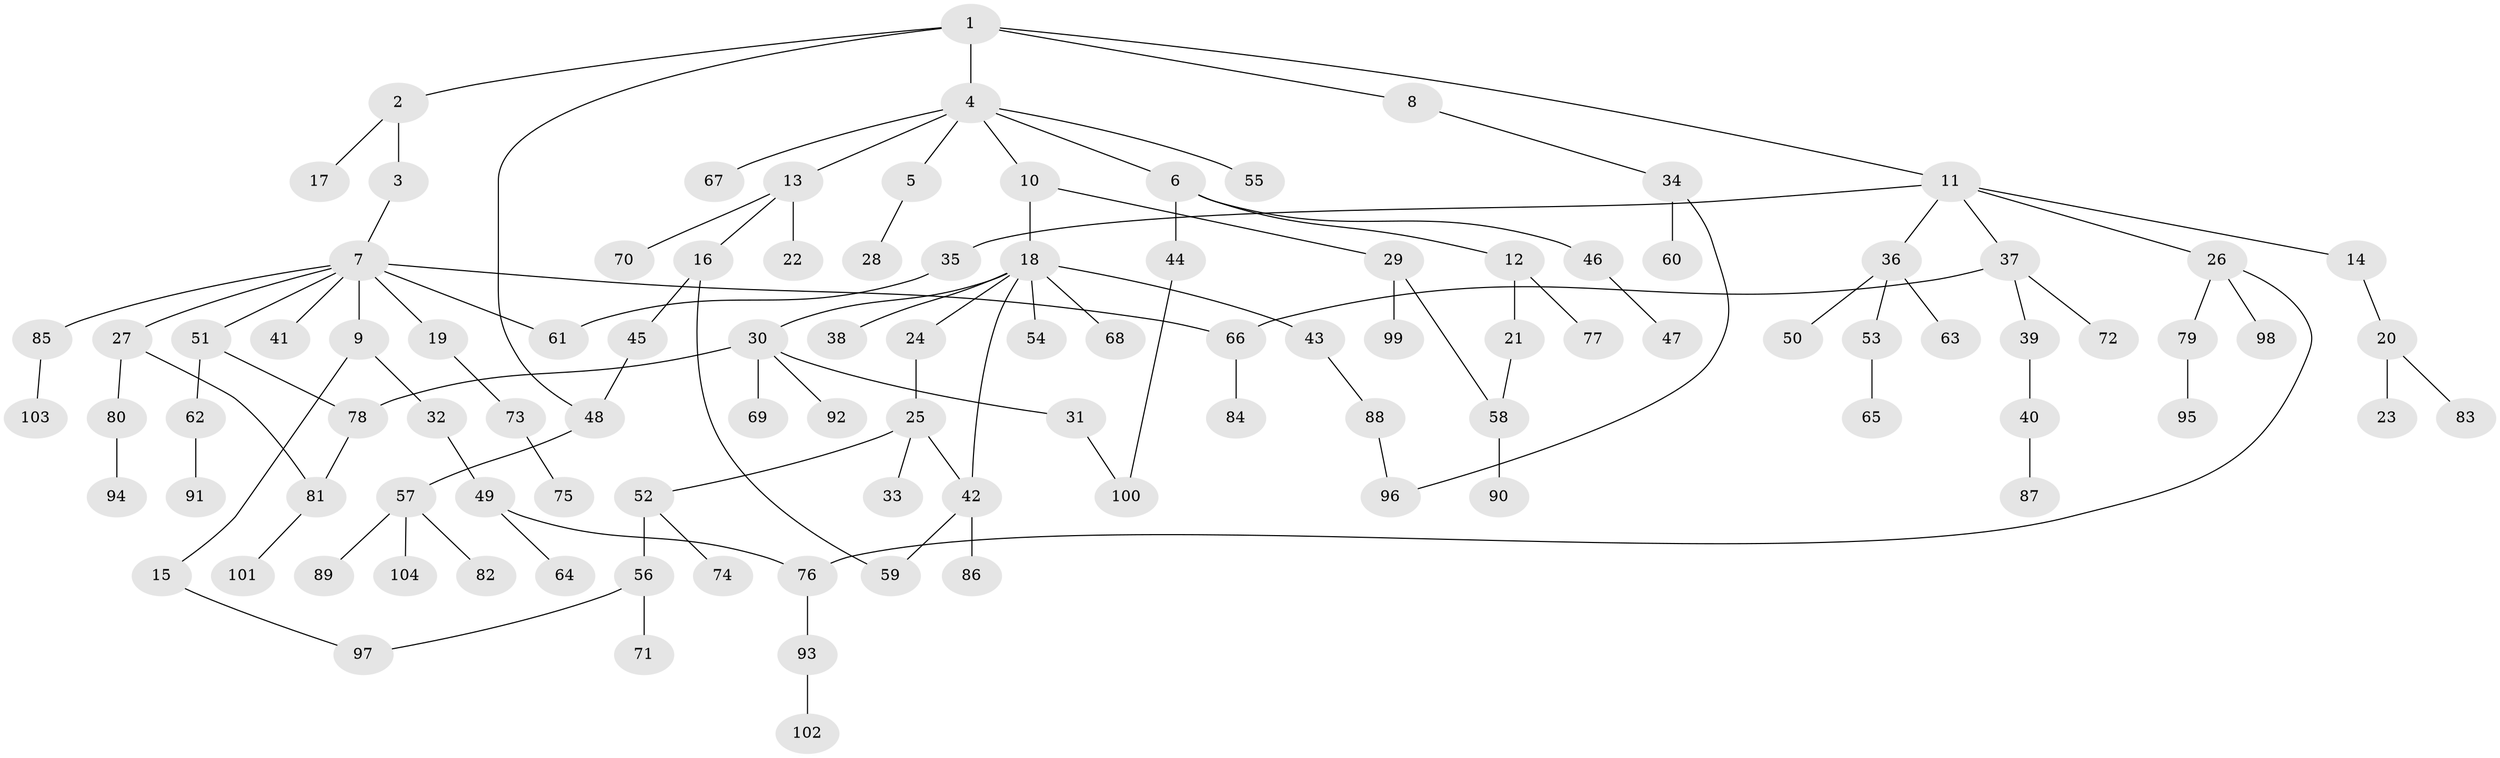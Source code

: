 // Generated by graph-tools (version 1.1) at 2025/10/02/27/25 16:10:53]
// undirected, 104 vertices, 115 edges
graph export_dot {
graph [start="1"]
  node [color=gray90,style=filled];
  1;
  2;
  3;
  4;
  5;
  6;
  7;
  8;
  9;
  10;
  11;
  12;
  13;
  14;
  15;
  16;
  17;
  18;
  19;
  20;
  21;
  22;
  23;
  24;
  25;
  26;
  27;
  28;
  29;
  30;
  31;
  32;
  33;
  34;
  35;
  36;
  37;
  38;
  39;
  40;
  41;
  42;
  43;
  44;
  45;
  46;
  47;
  48;
  49;
  50;
  51;
  52;
  53;
  54;
  55;
  56;
  57;
  58;
  59;
  60;
  61;
  62;
  63;
  64;
  65;
  66;
  67;
  68;
  69;
  70;
  71;
  72;
  73;
  74;
  75;
  76;
  77;
  78;
  79;
  80;
  81;
  82;
  83;
  84;
  85;
  86;
  87;
  88;
  89;
  90;
  91;
  92;
  93;
  94;
  95;
  96;
  97;
  98;
  99;
  100;
  101;
  102;
  103;
  104;
  1 -- 2;
  1 -- 4;
  1 -- 8;
  1 -- 11;
  1 -- 48;
  2 -- 3;
  2 -- 17;
  3 -- 7;
  4 -- 5;
  4 -- 6;
  4 -- 10;
  4 -- 13;
  4 -- 55;
  4 -- 67;
  5 -- 28;
  6 -- 12;
  6 -- 44;
  6 -- 46;
  7 -- 9;
  7 -- 19;
  7 -- 27;
  7 -- 41;
  7 -- 51;
  7 -- 61;
  7 -- 66;
  7 -- 85;
  8 -- 34;
  9 -- 15;
  9 -- 32;
  10 -- 18;
  10 -- 29;
  11 -- 14;
  11 -- 26;
  11 -- 35;
  11 -- 36;
  11 -- 37;
  12 -- 21;
  12 -- 77;
  13 -- 16;
  13 -- 22;
  13 -- 70;
  14 -- 20;
  15 -- 97;
  16 -- 45;
  16 -- 59;
  18 -- 24;
  18 -- 30;
  18 -- 38;
  18 -- 42;
  18 -- 43;
  18 -- 54;
  18 -- 68;
  19 -- 73;
  20 -- 23;
  20 -- 83;
  21 -- 58;
  24 -- 25;
  25 -- 33;
  25 -- 52;
  25 -- 42;
  26 -- 79;
  26 -- 98;
  26 -- 76;
  27 -- 80;
  27 -- 81;
  29 -- 58;
  29 -- 99;
  30 -- 31;
  30 -- 69;
  30 -- 92;
  30 -- 78;
  31 -- 100;
  32 -- 49;
  34 -- 60;
  34 -- 96;
  35 -- 61;
  36 -- 50;
  36 -- 53;
  36 -- 63;
  37 -- 39;
  37 -- 72;
  37 -- 66;
  39 -- 40;
  40 -- 87;
  42 -- 86;
  42 -- 59;
  43 -- 88;
  44 -- 100;
  45 -- 48;
  46 -- 47;
  48 -- 57;
  49 -- 64;
  49 -- 76;
  51 -- 62;
  51 -- 78;
  52 -- 56;
  52 -- 74;
  53 -- 65;
  56 -- 71;
  56 -- 97;
  57 -- 82;
  57 -- 89;
  57 -- 104;
  58 -- 90;
  62 -- 91;
  66 -- 84;
  73 -- 75;
  76 -- 93;
  78 -- 81;
  79 -- 95;
  80 -- 94;
  81 -- 101;
  85 -- 103;
  88 -- 96;
  93 -- 102;
}
